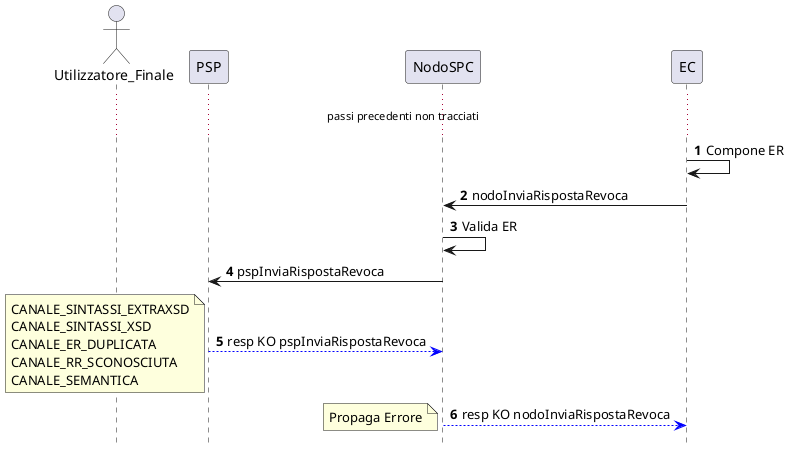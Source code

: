 @startuml
hide footbox
autonumber
actor Utilizzatore_Finale
participant PSP
participant NodoSPC
participant EC
... passi precedenti non tracciati...
EC->EC:Compone ER
EC -> NodoSPC: nodoInviaRispostaRevoca
NodoSPC->NodoSPC:Valida ER
NodoSPC -> PSP: pspInviaRispostaRevoca
PSP-[#0000FF]-->NodoSPC: resp KO pspInviaRispostaRevoca
note left:CANALE_SINTASSI_EXTRAXSD\nCANALE_SINTASSI_XSD\nCANALE_ER_DUPLICATA\nCANALE_RR_SCONOSCIUTA\nCANALE_SEMANTICA
NodoSPC -[#0000FF]->EC: resp KO nodoInviaRispostaRevoca
note left:Propaga Errore